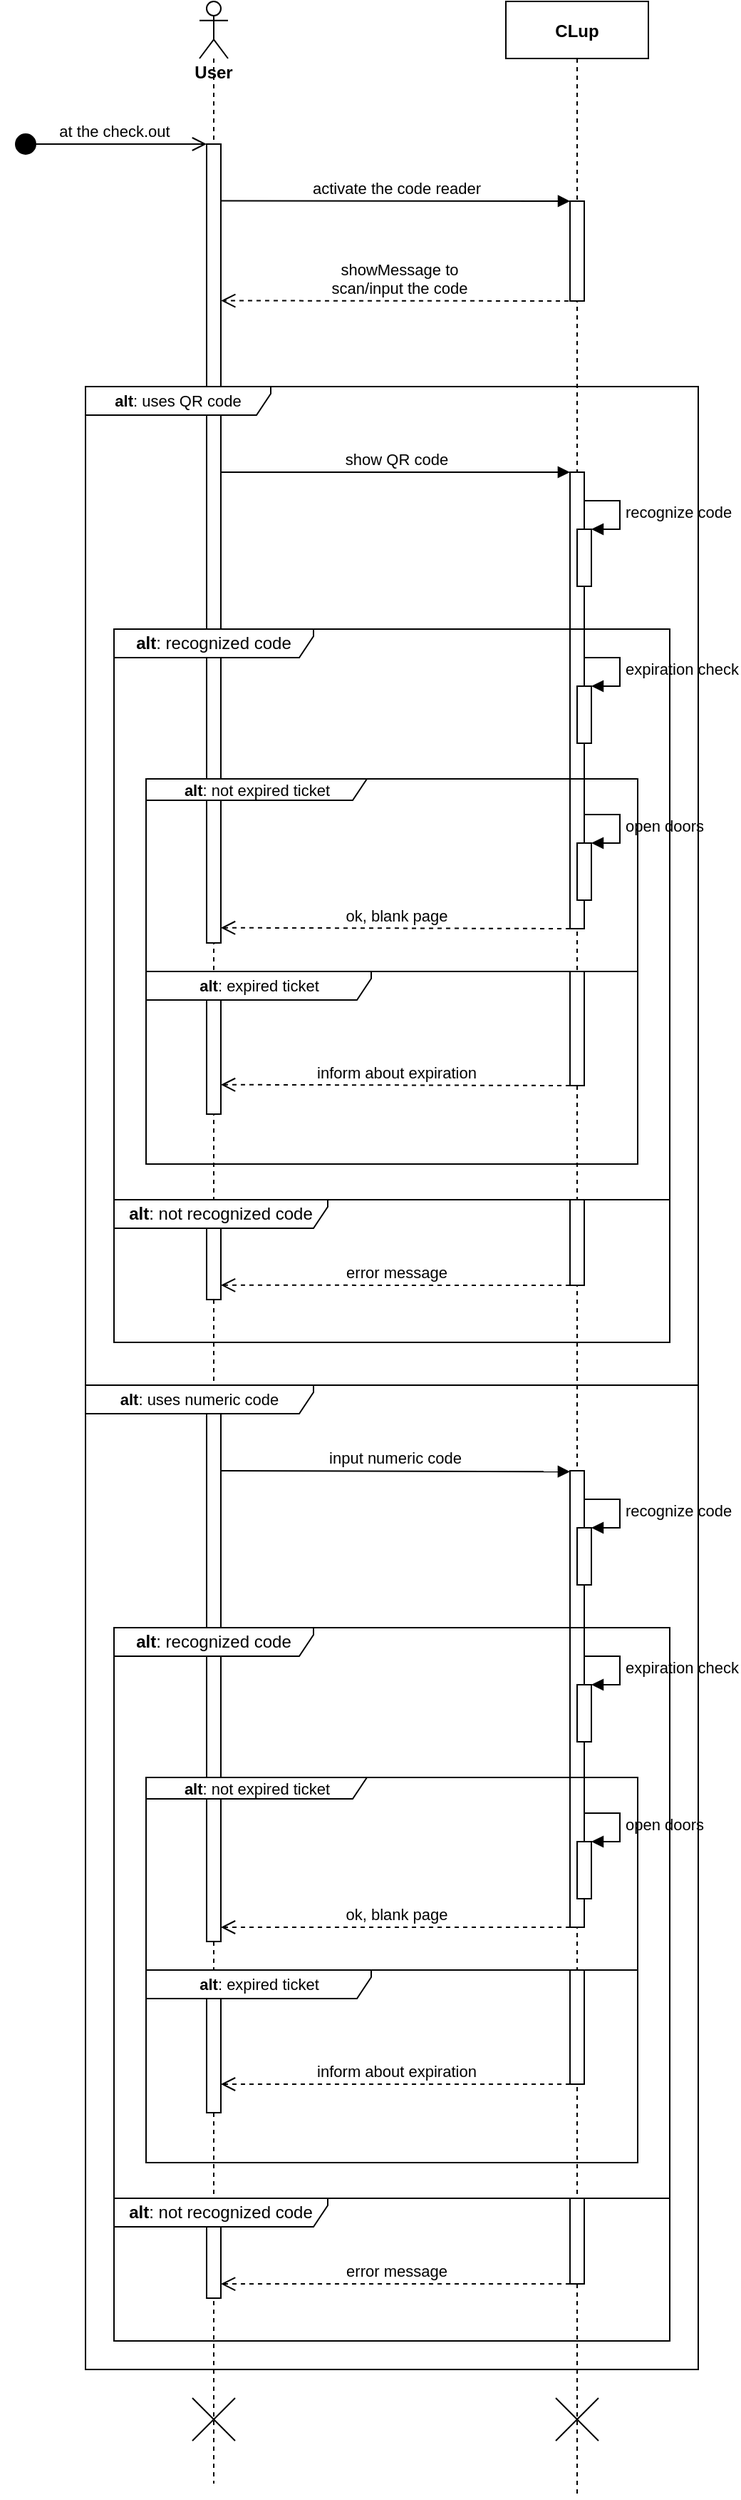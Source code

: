 <mxfile version="14.0.4" type="device"><diagram id="kgpKYQtTHZ0yAKxKKP6v" name="Page-1"><mxGraphModel dx="868" dy="448" grid="1" gridSize="10" guides="1" tooltips="1" connect="1" arrows="1" fold="1" page="1" pageScale="1" pageWidth="850" pageHeight="1100" math="0" shadow="0"><root><mxCell id="0"/><mxCell id="1" parent="0"/><mxCell id="ST8RPkNmmidiZ4NaG8mP-1" value="&lt;b&gt;User&lt;/b&gt;" style="shape=umlLifeline;participant=umlActor;perimeter=lifelinePerimeter;whiteSpace=wrap;html=1;container=1;collapsible=0;recursiveResize=0;verticalAlign=top;spacingTop=36;outlineConnect=0;" parent="1" vertex="1"><mxGeometry x="160" y="80" width="20" height="1740" as="geometry"/></mxCell><mxCell id="3nuBFxr9cyL0pnOWT2aG-5" value="CLup" style="shape=umlLifeline;perimeter=lifelinePerimeter;container=1;collapsible=0;recursiveResize=0;rounded=0;shadow=0;strokeWidth=1;fontStyle=1" parent="1" vertex="1"><mxGeometry x="375" y="80" width="100" height="1750" as="geometry"/></mxCell><mxCell id="ST8RPkNmmidiZ4NaG8mP-8" value="" style="html=1;points=[];perimeter=orthogonalPerimeter;" parent="3nuBFxr9cyL0pnOWT2aG-5" vertex="1"><mxGeometry x="45" y="140" width="10" height="70" as="geometry"/></mxCell><mxCell id="ST8RPkNmmidiZ4NaG8mP-13" value="" style="html=1;points=[];perimeter=orthogonalPerimeter;" parent="3nuBFxr9cyL0pnOWT2aG-5" vertex="1"><mxGeometry x="45" y="330" width="10" height="320" as="geometry"/></mxCell><mxCell id="ST8RPkNmmidiZ4NaG8mP-14" value="" style="html=1;points=[];perimeter=orthogonalPerimeter;" parent="3nuBFxr9cyL0pnOWT2aG-5" vertex="1"><mxGeometry x="50" y="370" width="10" height="40" as="geometry"/></mxCell><mxCell id="ST8RPkNmmidiZ4NaG8mP-15" value="recognize code" style="edgeStyle=orthogonalEdgeStyle;html=1;align=left;spacingLeft=2;endArrow=block;rounded=0;entryX=1;entryY=0;" parent="3nuBFxr9cyL0pnOWT2aG-5" target="ST8RPkNmmidiZ4NaG8mP-14" edge="1"><mxGeometry relative="1" as="geometry"><mxPoint x="55" y="350" as="sourcePoint"/><Array as="points"><mxPoint x="80" y="350"/></Array></mxGeometry></mxCell><mxCell id="ST8RPkNmmidiZ4NaG8mP-59" value="" style="shape=umlDestroy;" parent="3nuBFxr9cyL0pnOWT2aG-5" vertex="1"><mxGeometry x="35" y="1680" width="30" height="30" as="geometry"/></mxCell><mxCell id="3nuBFxr9cyL0pnOWT2aG-2" value="" style="points=[];perimeter=orthogonalPerimeter;rounded=0;shadow=0;strokeWidth=1;" parent="1" vertex="1"><mxGeometry x="165" y="180" width="10" height="560" as="geometry"/></mxCell><mxCell id="ST8RPkNmmidiZ4NaG8mP-2" value="at the check.out" style="html=1;verticalAlign=bottom;startArrow=circle;startFill=1;endArrow=open;startSize=6;endSize=8;" parent="1" edge="1"><mxGeometry x="0.037" width="80" relative="1" as="geometry"><mxPoint x="30" y="180" as="sourcePoint"/><mxPoint x="165" y="180" as="targetPoint"/><mxPoint as="offset"/></mxGeometry></mxCell><mxCell id="ST8RPkNmmidiZ4NaG8mP-10" value="showMessage to &lt;br&gt;scan/input&amp;nbsp;the code" style="html=1;verticalAlign=bottom;endArrow=open;dashed=1;endSize=8;entryX=1.012;entryY=0.196;entryDx=0;entryDy=0;entryPerimeter=0;" parent="1" target="3nuBFxr9cyL0pnOWT2aG-2" edge="1"><mxGeometry relative="1" as="geometry"><mxPoint x="425" y="290" as="sourcePoint"/><mxPoint x="230" y="290" as="targetPoint"/></mxGeometry></mxCell><mxCell id="ST8RPkNmmidiZ4NaG8mP-12" value="show QR code" style="html=1;verticalAlign=bottom;endArrow=block;entryX=-0.005;entryY=0;entryDx=0;entryDy=0;entryPerimeter=0;" parent="1" target="ST8RPkNmmidiZ4NaG8mP-13" edge="1"><mxGeometry width="80" relative="1" as="geometry"><mxPoint x="175" y="410" as="sourcePoint"/><mxPoint x="255" y="410" as="targetPoint"/></mxGeometry></mxCell><mxCell id="ST8RPkNmmidiZ4NaG8mP-17" value="ok, blank page" style="html=1;verticalAlign=bottom;endArrow=open;dashed=1;endSize=8;entryX=1;entryY=0.981;entryDx=0;entryDy=0;entryPerimeter=0;" parent="1" target="3nuBFxr9cyL0pnOWT2aG-2" edge="1"><mxGeometry relative="1" as="geometry"><mxPoint x="420" y="730" as="sourcePoint"/><mxPoint x="340" y="730" as="targetPoint"/></mxGeometry></mxCell><mxCell id="ST8RPkNmmidiZ4NaG8mP-18" value="" style="html=1;points=[];perimeter=orthogonalPerimeter;" parent="1" vertex="1"><mxGeometry x="425" y="560" width="10" height="40" as="geometry"/></mxCell><mxCell id="ST8RPkNmmidiZ4NaG8mP-19" value="expiration check" style="edgeStyle=orthogonalEdgeStyle;html=1;align=left;spacingLeft=2;endArrow=block;rounded=0;entryX=1;entryY=0;" parent="1" target="ST8RPkNmmidiZ4NaG8mP-18" edge="1"><mxGeometry relative="1" as="geometry"><mxPoint x="430" y="540" as="sourcePoint"/><Array as="points"><mxPoint x="455" y="540"/></Array></mxGeometry></mxCell><mxCell id="ST8RPkNmmidiZ4NaG8mP-25" value="" style="group" parent="1" vertex="1" connectable="0"><mxGeometry x="100" y="920" width="390" height="100" as="geometry"/></mxCell><mxCell id="ST8RPkNmmidiZ4NaG8mP-21" value="&lt;b&gt;alt&lt;/b&gt;: not recognized code" style="shape=umlFrame;whiteSpace=wrap;html=1;width=150;height=20;" parent="ST8RPkNmmidiZ4NaG8mP-25" vertex="1"><mxGeometry width="390" height="100" as="geometry"/></mxCell><mxCell id="ST8RPkNmmidiZ4NaG8mP-22" value="" style="html=1;points=[];perimeter=orthogonalPerimeter;" parent="ST8RPkNmmidiZ4NaG8mP-25" vertex="1"><mxGeometry x="320" width="10" height="60" as="geometry"/></mxCell><mxCell id="ST8RPkNmmidiZ4NaG8mP-23" value="" style="html=1;points=[];perimeter=orthogonalPerimeter;" parent="ST8RPkNmmidiZ4NaG8mP-25" vertex="1"><mxGeometry x="65" y="20" width="10" height="50" as="geometry"/></mxCell><mxCell id="ST8RPkNmmidiZ4NaG8mP-24" value="error message" style="html=1;verticalAlign=bottom;endArrow=open;dashed=1;endSize=8;entryX=1;entryY=0.798;entryDx=0;entryDy=0;entryPerimeter=0;" parent="ST8RPkNmmidiZ4NaG8mP-25" target="ST8RPkNmmidiZ4NaG8mP-23" edge="1"><mxGeometry relative="1" as="geometry"><mxPoint x="320" y="60" as="sourcePoint"/><mxPoint x="240" y="60" as="targetPoint"/></mxGeometry></mxCell><mxCell id="ST8RPkNmmidiZ4NaG8mP-27" value="" style="html=1;points=[];perimeter=orthogonalPerimeter;" parent="1" vertex="1"><mxGeometry x="425" y="670" width="10" height="40" as="geometry"/></mxCell><mxCell id="ST8RPkNmmidiZ4NaG8mP-28" value="open doors" style="edgeStyle=orthogonalEdgeStyle;html=1;align=left;spacingLeft=2;endArrow=block;rounded=0;entryX=1;entryY=0;" parent="1" target="ST8RPkNmmidiZ4NaG8mP-27" edge="1"><mxGeometry relative="1" as="geometry"><mxPoint x="430" y="650" as="sourcePoint"/><Array as="points"><mxPoint x="455" y="650"/></Array></mxGeometry></mxCell><mxCell id="ST8RPkNmmidiZ4NaG8mP-31" value="" style="html=1;points=[];perimeter=orthogonalPerimeter;" parent="1" vertex="1"><mxGeometry x="420" y="760" width="10" height="80" as="geometry"/></mxCell><mxCell id="ST8RPkNmmidiZ4NaG8mP-32" value="" style="html=1;points=[];perimeter=orthogonalPerimeter;" parent="1" vertex="1"><mxGeometry x="165" y="780" width="10" height="80" as="geometry"/></mxCell><mxCell id="ST8RPkNmmidiZ4NaG8mP-33" value="inform about expiration" style="html=1;verticalAlign=bottom;endArrow=open;dashed=1;endSize=8;entryX=1;entryY=0.742;entryDx=0;entryDy=0;entryPerimeter=0;" parent="1" target="ST8RPkNmmidiZ4NaG8mP-32" edge="1"><mxGeometry relative="1" as="geometry"><mxPoint x="420" y="840" as="sourcePoint"/><mxPoint x="340" y="840" as="targetPoint"/></mxGeometry></mxCell><mxCell id="ST8RPkNmmidiZ4NaG8mP-36" value="" style="html=1;points=[];perimeter=orthogonalPerimeter;" parent="1" vertex="1"><mxGeometry x="420" y="1110" width="10" height="320" as="geometry"/></mxCell><mxCell id="ST8RPkNmmidiZ4NaG8mP-37" value="" style="html=1;points=[];perimeter=orthogonalPerimeter;" parent="1" vertex="1"><mxGeometry x="425" y="1150" width="10" height="40" as="geometry"/></mxCell><mxCell id="ST8RPkNmmidiZ4NaG8mP-38" value="recognize code" style="edgeStyle=orthogonalEdgeStyle;html=1;align=left;spacingLeft=2;endArrow=block;rounded=0;entryX=1;entryY=0;" parent="1" target="ST8RPkNmmidiZ4NaG8mP-37" edge="1"><mxGeometry relative="1" as="geometry"><mxPoint x="430" y="1130" as="sourcePoint"/><Array as="points"><mxPoint x="455" y="1130"/></Array></mxGeometry></mxCell><mxCell id="ST8RPkNmmidiZ4NaG8mP-39" value="input numeric code" style="html=1;verticalAlign=bottom;endArrow=block;entryX=-0.005;entryY=0.002;entryDx=0;entryDy=0;entryPerimeter=0;" parent="1" target="ST8RPkNmmidiZ4NaG8mP-36" edge="1"><mxGeometry width="80" relative="1" as="geometry"><mxPoint x="175.0" y="1110" as="sourcePoint"/><mxPoint x="255" y="1110" as="targetPoint"/></mxGeometry></mxCell><mxCell id="ST8RPkNmmidiZ4NaG8mP-40" value="ok, blank page" style="html=1;verticalAlign=bottom;endArrow=open;dashed=1;endSize=8;" parent="1" target="ST8RPkNmmidiZ4NaG8mP-55" edge="1"><mxGeometry relative="1" as="geometry"><mxPoint x="420" y="1430" as="sourcePoint"/><mxPoint x="340" y="1430" as="targetPoint"/></mxGeometry></mxCell><mxCell id="ST8RPkNmmidiZ4NaG8mP-41" value="" style="html=1;points=[];perimeter=orthogonalPerimeter;" parent="1" vertex="1"><mxGeometry x="425" y="1260" width="10" height="40" as="geometry"/></mxCell><mxCell id="ST8RPkNmmidiZ4NaG8mP-42" value="expiration check" style="edgeStyle=orthogonalEdgeStyle;html=1;align=left;spacingLeft=2;endArrow=block;rounded=0;entryX=1;entryY=0;" parent="1" target="ST8RPkNmmidiZ4NaG8mP-41" edge="1"><mxGeometry relative="1" as="geometry"><mxPoint x="430" y="1240" as="sourcePoint"/><Array as="points"><mxPoint x="455" y="1240"/></Array></mxGeometry></mxCell><mxCell id="ST8RPkNmmidiZ4NaG8mP-49" value="" style="html=1;points=[];perimeter=orthogonalPerimeter;" parent="1" vertex="1"><mxGeometry x="425" y="1370" width="10" height="40" as="geometry"/></mxCell><mxCell id="ST8RPkNmmidiZ4NaG8mP-50" value="open doors" style="edgeStyle=orthogonalEdgeStyle;html=1;align=left;spacingLeft=2;endArrow=block;rounded=0;entryX=1;entryY=0;" parent="1" target="ST8RPkNmmidiZ4NaG8mP-49" edge="1"><mxGeometry relative="1" as="geometry"><mxPoint x="430" y="1350" as="sourcePoint"/><Array as="points"><mxPoint x="455" y="1350"/></Array></mxGeometry></mxCell><mxCell id="ST8RPkNmmidiZ4NaG8mP-52" value="" style="html=1;points=[];perimeter=orthogonalPerimeter;" parent="1" vertex="1"><mxGeometry x="420" y="1460" width="10" height="80" as="geometry"/></mxCell><mxCell id="ST8RPkNmmidiZ4NaG8mP-53" value="" style="html=1;points=[];perimeter=orthogonalPerimeter;" parent="1" vertex="1"><mxGeometry x="165" y="1480" width="10" height="80" as="geometry"/></mxCell><mxCell id="ST8RPkNmmidiZ4NaG8mP-54" value="inform about expiration" style="html=1;verticalAlign=bottom;endArrow=open;dashed=1;endSize=8;" parent="1" target="ST8RPkNmmidiZ4NaG8mP-53" edge="1"><mxGeometry relative="1" as="geometry"><mxPoint x="420" y="1540" as="sourcePoint"/><mxPoint x="340" y="1540" as="targetPoint"/></mxGeometry></mxCell><mxCell id="ST8RPkNmmidiZ4NaG8mP-55" value="" style="html=1;points=[];perimeter=orthogonalPerimeter;" parent="1" vertex="1"><mxGeometry x="165" y="1070" width="10" height="370" as="geometry"/></mxCell><mxCell id="ST8RPkNmmidiZ4NaG8mP-58" value="" style="shape=umlDestroy;" parent="1" vertex="1"><mxGeometry x="155" y="1760" width="30" height="30" as="geometry"/></mxCell><mxCell id="ST8RPkNmmidiZ4NaG8mP-9" value="activate the code reader" style="html=1;verticalAlign=bottom;endArrow=block;exitX=1.003;exitY=0.071;exitDx=0;exitDy=0;exitPerimeter=0;" parent="1" source="3nuBFxr9cyL0pnOWT2aG-2" target="ST8RPkNmmidiZ4NaG8mP-8" edge="1"><mxGeometry width="80" relative="1" as="geometry"><mxPoint x="210" y="220" as="sourcePoint"/><mxPoint x="400" y="220" as="targetPoint"/><mxPoint as="offset"/></mxGeometry></mxCell><mxCell id="ST8RPkNmmidiZ4NaG8mP-26" value="&lt;font style=&quot;font-size: 11px&quot;&gt;&lt;b&gt;alt&lt;/b&gt;: not expired ticket&lt;/font&gt;" style="shape=umlFrame;whiteSpace=wrap;html=1;width=155;height=15;" parent="1" vertex="1"><mxGeometry x="122.5" y="625" width="345" height="135" as="geometry"/></mxCell><mxCell id="ST8RPkNmmidiZ4NaG8mP-30" value="&lt;font style=&quot;font-size: 11px&quot;&gt;&lt;b&gt;alt&lt;/b&gt;: expired ticket&lt;/font&gt;" style="shape=umlFrame;whiteSpace=wrap;html=1;width=158;height=20;" parent="1" vertex="1"><mxGeometry x="122.5" y="760" width="345" height="135" as="geometry"/></mxCell><mxCell id="ST8RPkNmmidiZ4NaG8mP-48" value="&lt;font style=&quot;font-size: 11px&quot;&gt;&lt;b&gt;alt&lt;/b&gt;: not expired ticket&lt;/font&gt;" style="shape=umlFrame;whiteSpace=wrap;html=1;width=155;height=15;" parent="1" vertex="1"><mxGeometry x="122.5" y="1325" width="345" height="135" as="geometry"/></mxCell><mxCell id="ST8RPkNmmidiZ4NaG8mP-51" value="&lt;font style=&quot;font-size: 11px&quot;&gt;&lt;b&gt;alt&lt;/b&gt;: expired ticket&lt;/font&gt;" style="shape=umlFrame;whiteSpace=wrap;html=1;width=158;height=20;" parent="1" vertex="1"><mxGeometry x="122.5" y="1460" width="345" height="135" as="geometry"/></mxCell><mxCell id="ST8RPkNmmidiZ4NaG8mP-35" value="&lt;b&gt;alt&lt;/b&gt;: recognized code" style="shape=umlFrame;whiteSpace=wrap;html=1;width=140;height=20;" parent="1" vertex="1"><mxGeometry x="100" y="1220" width="390" height="400" as="geometry"/></mxCell><mxCell id="ST8RPkNmmidiZ4NaG8mP-43" value="" style="group" parent="1" vertex="1" connectable="0"><mxGeometry x="100" y="1620" width="390" height="100" as="geometry"/></mxCell><mxCell id="ST8RPkNmmidiZ4NaG8mP-44" value="&lt;b&gt;alt&lt;/b&gt;: not recognized code" style="shape=umlFrame;whiteSpace=wrap;html=1;width=150;height=20;" parent="ST8RPkNmmidiZ4NaG8mP-43" vertex="1"><mxGeometry width="390" height="100" as="geometry"/></mxCell><mxCell id="ST8RPkNmmidiZ4NaG8mP-45" value="" style="html=1;points=[];perimeter=orthogonalPerimeter;" parent="ST8RPkNmmidiZ4NaG8mP-43" vertex="1"><mxGeometry x="320" width="10" height="60" as="geometry"/></mxCell><mxCell id="ST8RPkNmmidiZ4NaG8mP-46" value="" style="html=1;points=[];perimeter=orthogonalPerimeter;" parent="ST8RPkNmmidiZ4NaG8mP-43" vertex="1"><mxGeometry x="65" y="20" width="10" height="50" as="geometry"/></mxCell><mxCell id="ST8RPkNmmidiZ4NaG8mP-47" value="error message" style="html=1;verticalAlign=bottom;endArrow=open;dashed=1;endSize=8;entryX=1.003;entryY=0.801;entryDx=0;entryDy=0;entryPerimeter=0;" parent="ST8RPkNmmidiZ4NaG8mP-43" target="ST8RPkNmmidiZ4NaG8mP-46" edge="1"><mxGeometry relative="1" as="geometry"><mxPoint x="320" y="60" as="sourcePoint"/><mxPoint x="240" y="60" as="targetPoint"/></mxGeometry></mxCell><mxCell id="ST8RPkNmmidiZ4NaG8mP-16" value="&lt;b&gt;alt&lt;/b&gt;: recognized code" style="shape=umlFrame;whiteSpace=wrap;html=1;width=140;height=20;" parent="1" vertex="1"><mxGeometry x="100" y="520" width="390" height="400" as="geometry"/></mxCell><mxCell id="ST8RPkNmmidiZ4NaG8mP-11" value="&lt;font style=&quot;font-size: 11px&quot;&gt;&lt;b&gt;alt&lt;/b&gt;: uses QR code&lt;/font&gt;" style="shape=umlFrame;whiteSpace=wrap;html=1;width=130;height=20;" parent="1" vertex="1"><mxGeometry x="80" y="350" width="430" height="700" as="geometry"/></mxCell><mxCell id="ST8RPkNmmidiZ4NaG8mP-34" value="&lt;font style=&quot;font-size: 11px&quot;&gt;&lt;b&gt;alt&lt;/b&gt;: uses numeric code&lt;/font&gt;" style="shape=umlFrame;whiteSpace=wrap;html=1;width=160;height=20;" parent="1" vertex="1"><mxGeometry x="80" y="1050" width="430" height="690" as="geometry"/></mxCell></root></mxGraphModel></diagram></mxfile>